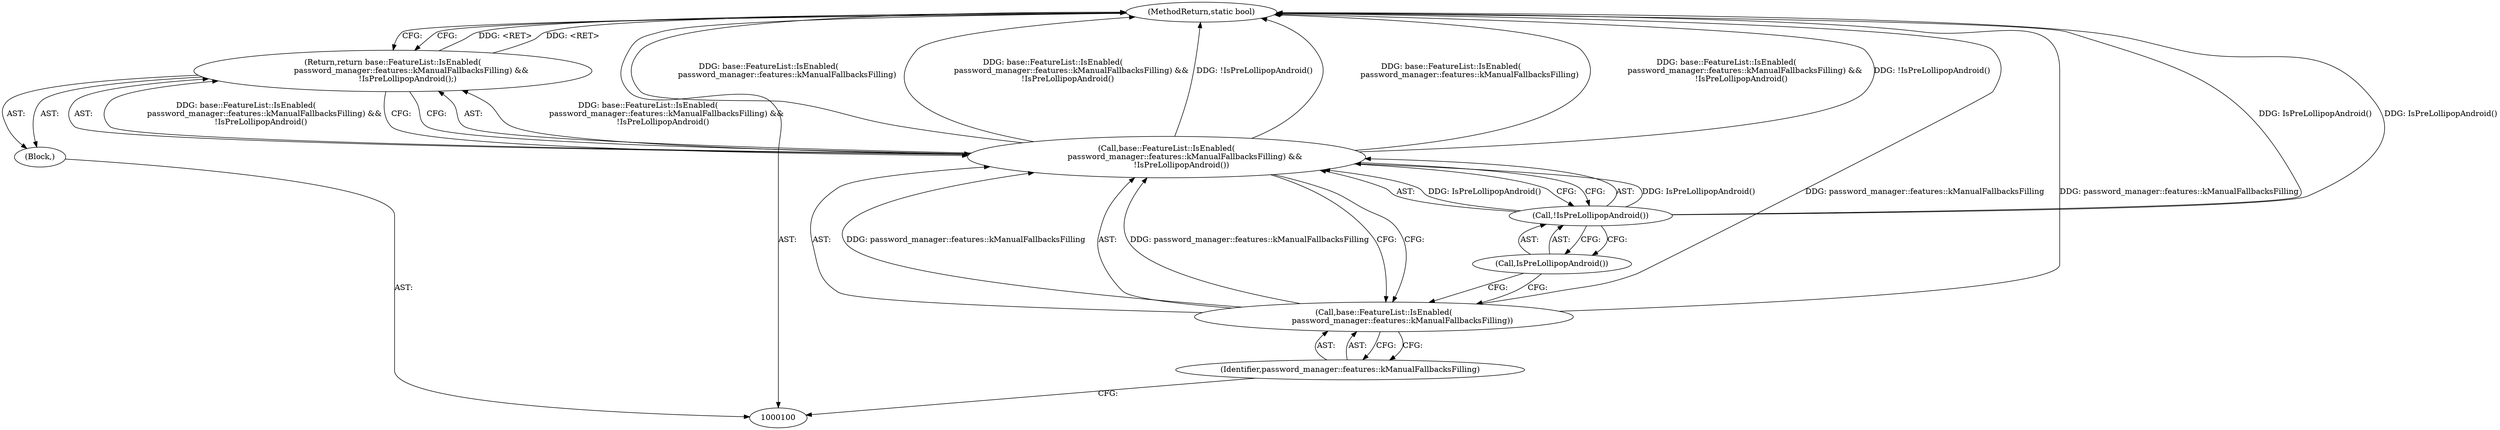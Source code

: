 digraph "0_Chrome_33c5e0a9db05dbd2f7793c23ac23b7aa6a556c05_0" {
"1000108" [label="(MethodReturn,static bool)"];
"1000101" [label="(Block,)"];
"1000103" [label="(Call,base::FeatureList::IsEnabled(\n               password_manager::features::kManualFallbacksFilling) &&\n            !IsPreLollipopAndroid())"];
"1000104" [label="(Call,base::FeatureList::IsEnabled(\n               password_manager::features::kManualFallbacksFilling))"];
"1000102" [label="(Return,return base::FeatureList::IsEnabled(\n               password_manager::features::kManualFallbacksFilling) &&\n            !IsPreLollipopAndroid();)"];
"1000105" [label="(Identifier,password_manager::features::kManualFallbacksFilling)"];
"1000106" [label="(Call,!IsPreLollipopAndroid())"];
"1000107" [label="(Call,IsPreLollipopAndroid())"];
"1000108" -> "1000100"  [label="AST: "];
"1000108" -> "1000102"  [label="CFG: "];
"1000106" -> "1000108"  [label="DDG: IsPreLollipopAndroid()"];
"1000103" -> "1000108"  [label="DDG: base::FeatureList::IsEnabled(\n               password_manager::features::kManualFallbacksFilling)"];
"1000103" -> "1000108"  [label="DDG: base::FeatureList::IsEnabled(\n               password_manager::features::kManualFallbacksFilling) &&\n            !IsPreLollipopAndroid()"];
"1000103" -> "1000108"  [label="DDG: !IsPreLollipopAndroid()"];
"1000104" -> "1000108"  [label="DDG: password_manager::features::kManualFallbacksFilling"];
"1000102" -> "1000108"  [label="DDG: <RET>"];
"1000101" -> "1000100"  [label="AST: "];
"1000102" -> "1000101"  [label="AST: "];
"1000103" -> "1000102"  [label="AST: "];
"1000103" -> "1000104"  [label="CFG: "];
"1000103" -> "1000106"  [label="CFG: "];
"1000104" -> "1000103"  [label="AST: "];
"1000106" -> "1000103"  [label="AST: "];
"1000102" -> "1000103"  [label="CFG: "];
"1000103" -> "1000108"  [label="DDG: base::FeatureList::IsEnabled(\n               password_manager::features::kManualFallbacksFilling)"];
"1000103" -> "1000108"  [label="DDG: base::FeatureList::IsEnabled(\n               password_manager::features::kManualFallbacksFilling) &&\n            !IsPreLollipopAndroid()"];
"1000103" -> "1000108"  [label="DDG: !IsPreLollipopAndroid()"];
"1000103" -> "1000102"  [label="DDG: base::FeatureList::IsEnabled(\n               password_manager::features::kManualFallbacksFilling) &&\n            !IsPreLollipopAndroid()"];
"1000104" -> "1000103"  [label="DDG: password_manager::features::kManualFallbacksFilling"];
"1000106" -> "1000103"  [label="DDG: IsPreLollipopAndroid()"];
"1000104" -> "1000103"  [label="AST: "];
"1000104" -> "1000105"  [label="CFG: "];
"1000105" -> "1000104"  [label="AST: "];
"1000107" -> "1000104"  [label="CFG: "];
"1000103" -> "1000104"  [label="CFG: "];
"1000104" -> "1000108"  [label="DDG: password_manager::features::kManualFallbacksFilling"];
"1000104" -> "1000103"  [label="DDG: password_manager::features::kManualFallbacksFilling"];
"1000102" -> "1000101"  [label="AST: "];
"1000102" -> "1000103"  [label="CFG: "];
"1000103" -> "1000102"  [label="AST: "];
"1000108" -> "1000102"  [label="CFG: "];
"1000102" -> "1000108"  [label="DDG: <RET>"];
"1000103" -> "1000102"  [label="DDG: base::FeatureList::IsEnabled(\n               password_manager::features::kManualFallbacksFilling) &&\n            !IsPreLollipopAndroid()"];
"1000105" -> "1000104"  [label="AST: "];
"1000105" -> "1000100"  [label="CFG: "];
"1000104" -> "1000105"  [label="CFG: "];
"1000106" -> "1000103"  [label="AST: "];
"1000106" -> "1000107"  [label="CFG: "];
"1000107" -> "1000106"  [label="AST: "];
"1000103" -> "1000106"  [label="CFG: "];
"1000106" -> "1000108"  [label="DDG: IsPreLollipopAndroid()"];
"1000106" -> "1000103"  [label="DDG: IsPreLollipopAndroid()"];
"1000107" -> "1000106"  [label="AST: "];
"1000107" -> "1000104"  [label="CFG: "];
"1000106" -> "1000107"  [label="CFG: "];
}
